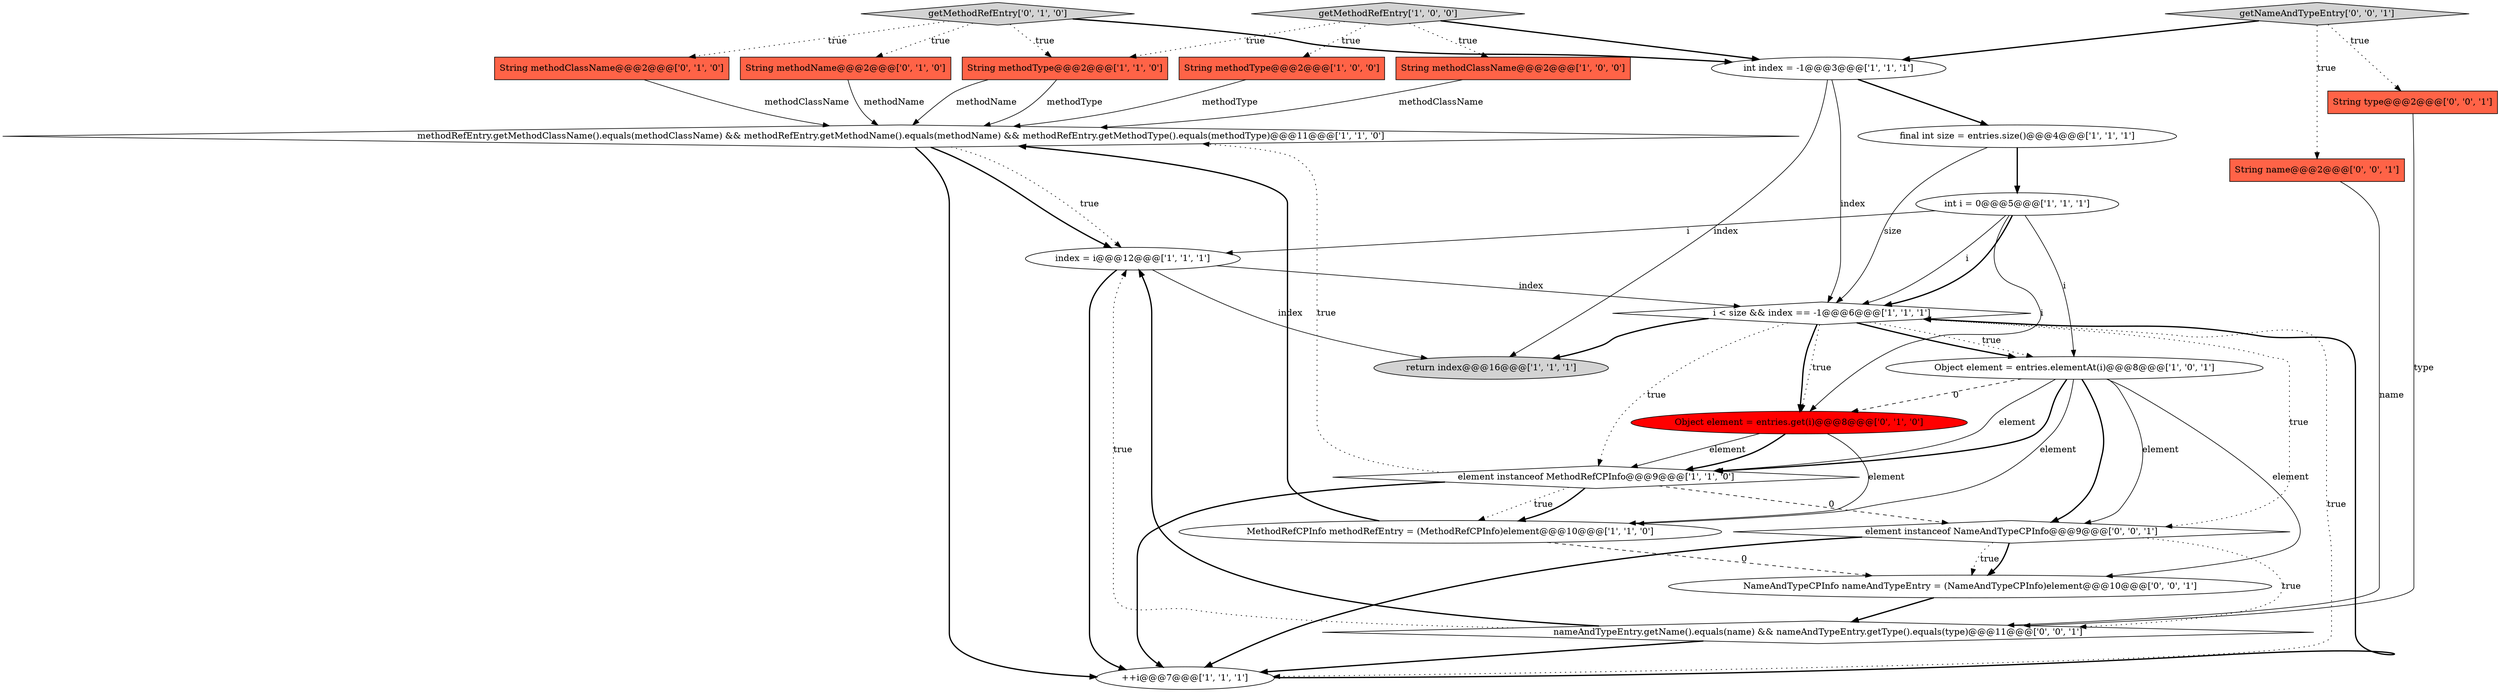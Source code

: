 digraph {
2 [style = filled, label = "getMethodRefEntry['1', '0', '0']", fillcolor = lightgray, shape = diamond image = "AAA0AAABBB1BBB"];
5 [style = filled, label = "methodRefEntry.getMethodClassName().equals(methodClassName) && methodRefEntry.getMethodName().equals(methodName) && methodRefEntry.getMethodType().equals(methodType)@@@11@@@['1', '1', '0']", fillcolor = white, shape = diamond image = "AAA0AAABBB1BBB"];
6 [style = filled, label = "return index@@@16@@@['1', '1', '1']", fillcolor = lightgray, shape = ellipse image = "AAA0AAABBB1BBB"];
20 [style = filled, label = "String type@@@2@@@['0', '0', '1']", fillcolor = tomato, shape = box image = "AAA0AAABBB3BBB"];
7 [style = filled, label = "String methodType@@@2@@@['1', '0', '0']", fillcolor = tomato, shape = box image = "AAA0AAABBB1BBB"];
10 [style = filled, label = "i < size && index == -1@@@6@@@['1', '1', '1']", fillcolor = white, shape = diamond image = "AAA0AAABBB1BBB"];
1 [style = filled, label = "String methodClassName@@@2@@@['1', '0', '0']", fillcolor = tomato, shape = box image = "AAA0AAABBB1BBB"];
18 [style = filled, label = "Object element = entries.get(i)@@@8@@@['0', '1', '0']", fillcolor = red, shape = ellipse image = "AAA1AAABBB2BBB"];
13 [style = filled, label = "int index = -1@@@3@@@['1', '1', '1']", fillcolor = white, shape = ellipse image = "AAA0AAABBB1BBB"];
17 [style = filled, label = "String methodClassName@@@2@@@['0', '1', '0']", fillcolor = tomato, shape = box image = "AAA0AAABBB2BBB"];
16 [style = filled, label = "getMethodRefEntry['0', '1', '0']", fillcolor = lightgray, shape = diamond image = "AAA0AAABBB2BBB"];
21 [style = filled, label = "nameAndTypeEntry.getName().equals(name) && nameAndTypeEntry.getType().equals(type)@@@11@@@['0', '0', '1']", fillcolor = white, shape = diamond image = "AAA0AAABBB3BBB"];
24 [style = filled, label = "String name@@@2@@@['0', '0', '1']", fillcolor = tomato, shape = box image = "AAA0AAABBB3BBB"];
3 [style = filled, label = "final int size = entries.size()@@@4@@@['1', '1', '1']", fillcolor = white, shape = ellipse image = "AAA0AAABBB1BBB"];
8 [style = filled, label = "index = i@@@12@@@['1', '1', '1']", fillcolor = white, shape = ellipse image = "AAA0AAABBB1BBB"];
0 [style = filled, label = "Object element = entries.elementAt(i)@@@8@@@['1', '0', '1']", fillcolor = white, shape = ellipse image = "AAA0AAABBB1BBB"];
14 [style = filled, label = "element instanceof MethodRefCPInfo@@@9@@@['1', '1', '0']", fillcolor = white, shape = diamond image = "AAA0AAABBB1BBB"];
22 [style = filled, label = "getNameAndTypeEntry['0', '0', '1']", fillcolor = lightgray, shape = diamond image = "AAA0AAABBB3BBB"];
23 [style = filled, label = "element instanceof NameAndTypeCPInfo@@@9@@@['0', '0', '1']", fillcolor = white, shape = diamond image = "AAA0AAABBB3BBB"];
12 [style = filled, label = "++i@@@7@@@['1', '1', '1']", fillcolor = white, shape = ellipse image = "AAA0AAABBB1BBB"];
11 [style = filled, label = "int i = 0@@@5@@@['1', '1', '1']", fillcolor = white, shape = ellipse image = "AAA0AAABBB1BBB"];
9 [style = filled, label = "String methodType@@@2@@@['1', '1', '0']", fillcolor = tomato, shape = box image = "AAA0AAABBB1BBB"];
19 [style = filled, label = "NameAndTypeCPInfo nameAndTypeEntry = (NameAndTypeCPInfo)element@@@10@@@['0', '0', '1']", fillcolor = white, shape = ellipse image = "AAA0AAABBB3BBB"];
15 [style = filled, label = "String methodName@@@2@@@['0', '1', '0']", fillcolor = tomato, shape = box image = "AAA0AAABBB2BBB"];
4 [style = filled, label = "MethodRefCPInfo methodRefEntry = (MethodRefCPInfo)element@@@10@@@['1', '1', '0']", fillcolor = white, shape = ellipse image = "AAA0AAABBB1BBB"];
10->18 [style = dotted, label="true"];
11->10 [style = solid, label="i"];
10->18 [style = bold, label=""];
5->8 [style = bold, label=""];
16->13 [style = bold, label=""];
10->12 [style = dotted, label="true"];
16->9 [style = dotted, label="true"];
18->14 [style = solid, label="element"];
0->23 [style = solid, label="element"];
21->8 [style = dotted, label="true"];
18->4 [style = solid, label="element"];
13->6 [style = solid, label="index"];
16->17 [style = dotted, label="true"];
16->15 [style = dotted, label="true"];
23->21 [style = dotted, label="true"];
3->11 [style = bold, label=""];
21->8 [style = bold, label=""];
0->14 [style = solid, label="element"];
23->19 [style = dotted, label="true"];
22->24 [style = dotted, label="true"];
20->21 [style = solid, label="type"];
10->6 [style = bold, label=""];
2->13 [style = bold, label=""];
8->10 [style = solid, label="index"];
7->5 [style = solid, label="methodType"];
13->10 [style = solid, label="index"];
21->12 [style = bold, label=""];
10->14 [style = dotted, label="true"];
0->14 [style = bold, label=""];
12->10 [style = bold, label=""];
14->23 [style = dashed, label="0"];
14->5 [style = dotted, label="true"];
10->23 [style = dotted, label="true"];
0->23 [style = bold, label=""];
2->9 [style = dotted, label="true"];
13->3 [style = bold, label=""];
3->10 [style = solid, label="size"];
5->12 [style = bold, label=""];
22->20 [style = dotted, label="true"];
9->5 [style = solid, label="methodName"];
11->10 [style = bold, label=""];
11->8 [style = solid, label="i"];
2->1 [style = dotted, label="true"];
8->6 [style = solid, label="index"];
14->12 [style = bold, label=""];
10->0 [style = bold, label=""];
23->19 [style = bold, label=""];
2->7 [style = dotted, label="true"];
1->5 [style = solid, label="methodClassName"];
0->4 [style = solid, label="element"];
0->18 [style = dashed, label="0"];
10->0 [style = dotted, label="true"];
4->19 [style = dashed, label="0"];
24->21 [style = solid, label="name"];
15->5 [style = solid, label="methodName"];
0->19 [style = solid, label="element"];
23->12 [style = bold, label=""];
5->8 [style = dotted, label="true"];
17->5 [style = solid, label="methodClassName"];
11->0 [style = solid, label="i"];
14->4 [style = dotted, label="true"];
4->5 [style = bold, label=""];
18->14 [style = bold, label=""];
8->12 [style = bold, label=""];
22->13 [style = bold, label=""];
11->18 [style = solid, label="i"];
9->5 [style = solid, label="methodType"];
14->4 [style = bold, label=""];
19->21 [style = bold, label=""];
}
